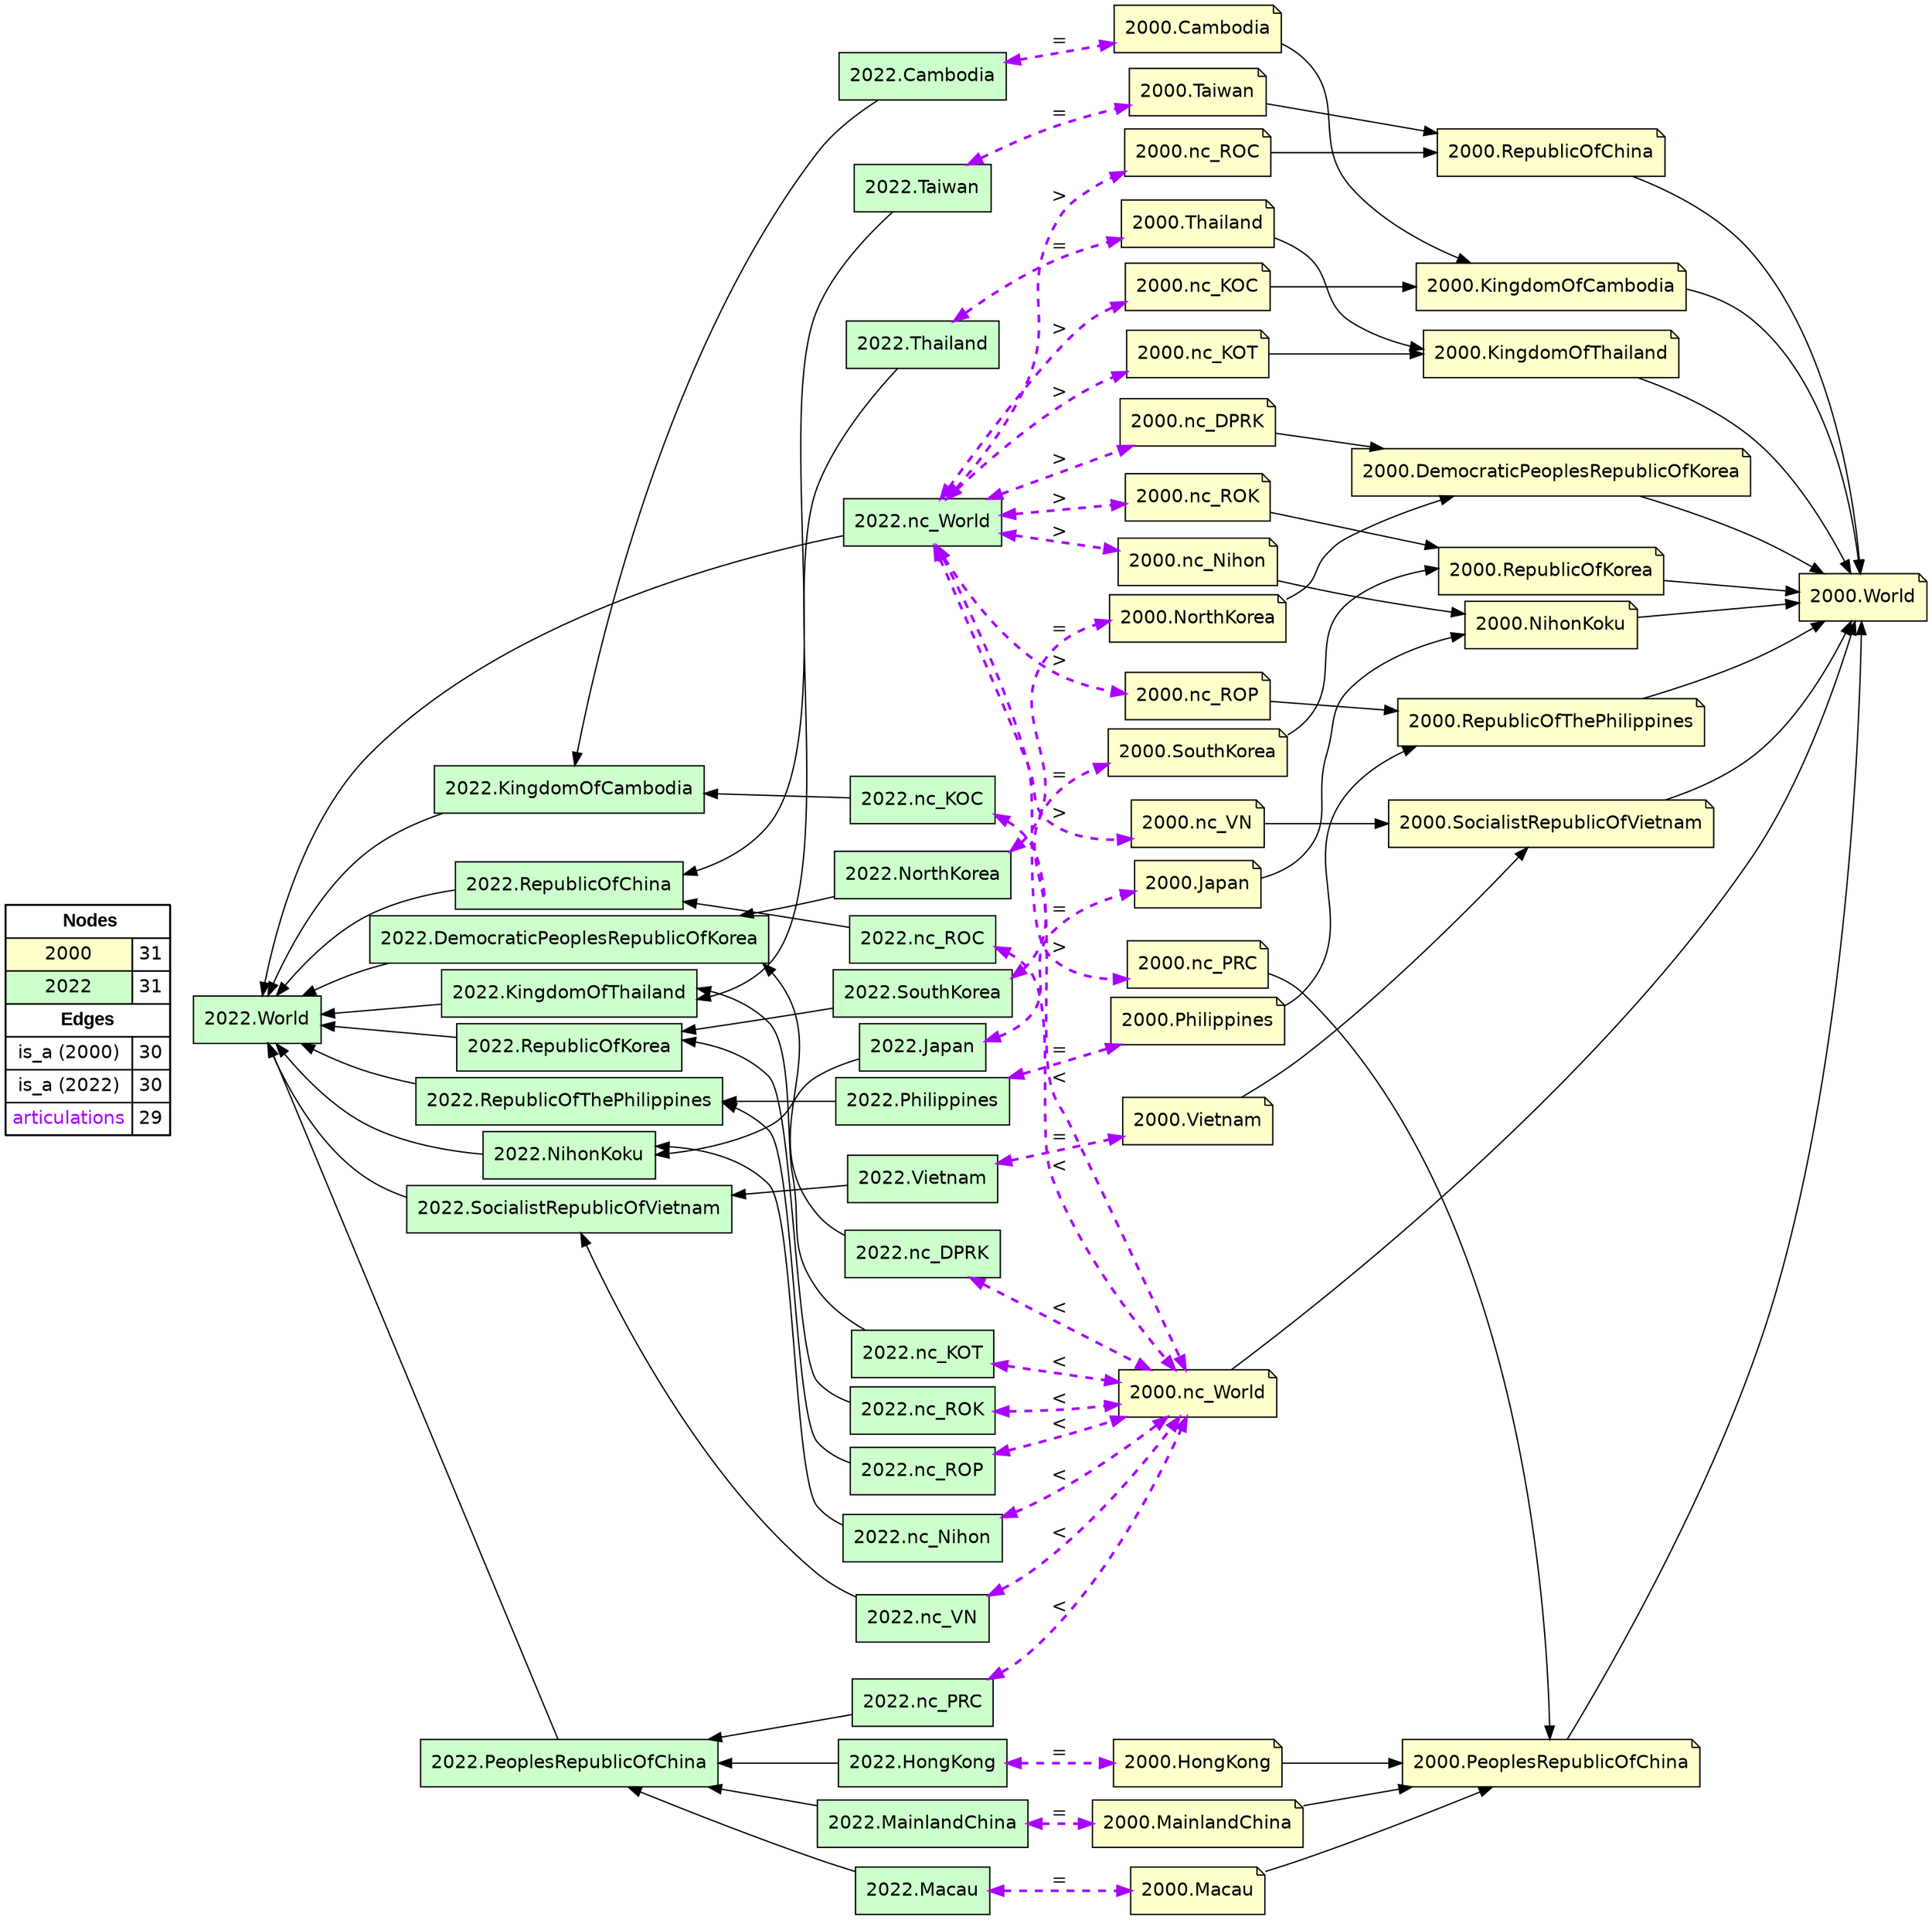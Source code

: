 digraph{
rankdir=LR
node[shape=circle style=filled fillcolor="#FFFFFF"] 
node[shape=note style=filled fillcolor="#FFFFCC" fontname="helvetica"] 
"2000.nc_VN"
"2000.World"
"2000.Cambodia"
"2000.HongKong"
"2000.KingdomOfCambodia"
"2000.RepublicOfChina"
"2000.RepublicOfThePhilippines"
"2000.DemocraticPeoplesRepublicOfKorea"
"2000.nc_Nihon"
"2000.Thailand"
"2000.Japan"
"2000.RepublicOfKorea"
"2000.nc_ROP"
"2000.nc_ROK"
"2000.nc_ROC"
"2000.SocialistRepublicOfVietnam"
"2000.nc_DPRK"
"2000.MainlandChina"
"2000.NihonKoku"
"2000.Vietnam"
"2000.nc_KOC"
"2000.Taiwan"
"2000.nc_KOT"
"2000.nc_PRC"
"2000.NorthKorea"
"2000.PeoplesRepublicOfChina"
"2000.Macau"
"2000.nc_World"
"2000.KingdomOfThailand"
"2000.SouthKorea"
"2000.Philippines"
node[shape=circle style=filled fillcolor="#FFFFFF"] 
node[shape=box style=filled fillcolor="#CCFFCC" fontname="helvetica"] 
"2022.HongKong"
"2022.Macau"
"2022.nc_VN"
"2022.Japan"
"2022.SocialistRepublicOfVietnam"
"2022.RepublicOfKorea"
"2022.DemocraticPeoplesRepublicOfKorea"
"2022.nc_ROK"
"2022.Philippines"
"2022.nc_World"
"2022.PeoplesRepublicOfChina"
"2022.MainlandChina"
"2022.RepublicOfChina"
"2022.nc_KOT"
"2022.RepublicOfThePhilippines"
"2022.Vietnam"
"2022.nc_DPRK"
"2022.NihonKoku"
"2022.Cambodia"
"2022.World"
"2022.KingdomOfThailand"
"2022.Taiwan"
"2022.nc_PRC"
"2022.Thailand"
"2022.NorthKorea"
"2022.nc_KOC"
"2022.nc_ROC"
"2022.SouthKorea"
"2022.nc_Nihon"
"2022.nc_ROP"
"2022.KingdomOfCambodia"
edge[style=solid color="#000000" constraint=true penwidth=1 dir=forward]
edge[style=solid color="#000000" constraint=true penwidth=1 dir=forward]
"2000.SouthKorea" -> "2000.RepublicOfKorea"
"2000.Japan" -> "2000.NihonKoku"
"2000.Macau" -> "2000.PeoplesRepublicOfChina"
"2000.MainlandChina" -> "2000.PeoplesRepublicOfChina"
"2000.Cambodia" -> "2000.KingdomOfCambodia"
"2000.Vietnam" -> "2000.SocialistRepublicOfVietnam"
"2000.HongKong" -> "2000.PeoplesRepublicOfChina"
"2000.RepublicOfThePhilippines" -> "2000.World"
"2000.Taiwan" -> "2000.RepublicOfChina"
"2000.Philippines" -> "2000.RepublicOfThePhilippines"
"2000.nc_VN" -> "2000.SocialistRepublicOfVietnam"
"2000.nc_ROK" -> "2000.RepublicOfKorea"
"2000.nc_KOC" -> "2000.KingdomOfCambodia"
"2000.nc_DPRK" -> "2000.DemocraticPeoplesRepublicOfKorea"
"2000.PeoplesRepublicOfChina" -> "2000.World"
"2000.nc_ROC" -> "2000.RepublicOfChina"
"2000.SocialistRepublicOfVietnam" -> "2000.World"
"2000.nc_PRC" -> "2000.PeoplesRepublicOfChina"
"2000.Thailand" -> "2000.KingdomOfThailand"
"2000.RepublicOfChina" -> "2000.World"
"2000.nc_KOT" -> "2000.KingdomOfThailand"
"2000.RepublicOfKorea" -> "2000.World"
"2000.NihonKoku" -> "2000.World"
"2000.nc_Nihon" -> "2000.NihonKoku"
"2000.nc_ROP" -> "2000.RepublicOfThePhilippines"
"2000.nc_World" -> "2000.World"
"2000.NorthKorea" -> "2000.DemocraticPeoplesRepublicOfKorea"
"2000.KingdomOfCambodia" -> "2000.World"
"2000.KingdomOfThailand" -> "2000.World"
"2000.DemocraticPeoplesRepublicOfKorea" -> "2000.World"
edge[style=solid color="#000000" constraint=true penwidth=1 dir=forward]
edge[style=solid color="#000000" constraint=true penwidth=1 dir=forward]
"2022.RepublicOfChina" -> "2022.nc_ROC" [dir=back]
"2022.DemocraticPeoplesRepublicOfKorea" -> "2022.nc_DPRK" [dir=back]
"2022.PeoplesRepublicOfChina" -> "2022.Macau" [dir=back]
"2022.SocialistRepublicOfVietnam" -> "2022.nc_VN" [dir=back]
"2022.World" -> "2022.RepublicOfKorea" [dir=back]
"2022.RepublicOfKorea" -> "2022.SouthKorea" [dir=back]
"2022.NihonKoku" -> "2022.nc_Nihon" [dir=back]
"2022.World" -> "2022.SocialistRepublicOfVietnam" [dir=back]
"2022.KingdomOfThailand" -> "2022.nc_KOT" [dir=back]
"2022.World" -> "2022.RepublicOfChina" [dir=back]
"2022.World" -> "2022.KingdomOfCambodia" [dir=back]
"2022.RepublicOfChina" -> "2022.Taiwan" [dir=back]
"2022.World" -> "2022.RepublicOfThePhilippines" [dir=back]
"2022.World" -> "2022.DemocraticPeoplesRepublicOfKorea" [dir=back]
"2022.World" -> "2022.NihonKoku" [dir=back]
"2022.KingdomOfCambodia" -> "2022.Cambodia" [dir=back]
"2022.RepublicOfKorea" -> "2022.nc_ROK" [dir=back]
"2022.RepublicOfThePhilippines" -> "2022.nc_ROP" [dir=back]
"2022.NihonKoku" -> "2022.Japan" [dir=back]
"2022.World" -> "2022.nc_World" [dir=back]
"2022.SocialistRepublicOfVietnam" -> "2022.Vietnam" [dir=back]
"2022.World" -> "2022.PeoplesRepublicOfChina" [dir=back]
"2022.PeoplesRepublicOfChina" -> "2022.HongKong" [dir=back]
"2022.PeoplesRepublicOfChina" -> "2022.MainlandChina" [dir=back]
"2022.DemocraticPeoplesRepublicOfKorea" -> "2022.NorthKorea" [dir=back]
"2022.RepublicOfThePhilippines" -> "2022.Philippines" [dir=back]
"2022.KingdomOfThailand" -> "2022.Thailand" [dir=back]
"2022.KingdomOfCambodia" -> "2022.nc_KOC" [dir=back]
"2022.World" -> "2022.KingdomOfThailand" [dir=back]
"2022.PeoplesRepublicOfChina" -> "2022.nc_PRC" [dir=back]
edge[style=solid color="#000000" constraint=true penwidth=1 dir=forward]
edge[style=dashed color="#AA00FF" constraint=true penwidth=2 dir=both]
"2022.nc_World" -> "2000.nc_KOC" [label=">"]
"2022.Japan" -> "2000.Japan" [label="="]
"2022.nc_ROP" -> "2000.nc_World" [label="<"]
"2022.MainlandChina" -> "2000.MainlandChina" [label="="]
"2022.NorthKorea" -> "2000.NorthKorea" [label="="]
"2022.Philippines" -> "2000.Philippines" [label="="]
"2022.nc_Nihon" -> "2000.nc_World" [label="<"]
"2022.nc_KOC" -> "2000.nc_World" [label="<"]
"2022.nc_World" -> "2000.nc_Nihon" [label=">"]
"2022.nc_World" -> "2000.nc_KOT" [label=">"]
"2022.Macau" -> "2000.Macau" [label="="]
"2022.Cambodia" -> "2000.Cambodia" [label="="]
"2022.nc_KOT" -> "2000.nc_World" [label="<"]
"2022.Taiwan" -> "2000.Taiwan" [label="="]
"2022.nc_World" -> "2000.nc_PRC" [label=">"]
"2022.Thailand" -> "2000.Thailand" [label="="]
"2022.nc_World" -> "2000.nc_ROC" [label=">"]
"2022.Vietnam" -> "2000.Vietnam" [label="="]
"2022.nc_World" -> "2000.nc_ROK" [label=">"]
"2022.nc_ROC" -> "2000.nc_World" [label="<"]
"2022.nc_World" -> "2000.nc_ROP" [label=">"]
"2022.nc_ROK" -> "2000.nc_World" [label="<"]
"2022.nc_World" -> "2000.nc_DPRK" [label=">"]
"2022.SouthKorea" -> "2000.SouthKorea" [label="="]
"2022.nc_World" -> "2000.nc_VN" [label=">"]
"2022.nc_VN" -> "2000.nc_World" [label="<"]
"2022.nc_DPRK" -> "2000.nc_World" [label="<"]
"2022.HongKong" -> "2000.HongKong" [label="="]
"2022.nc_PRC" -> "2000.nc_World" [label="<"]
node[shape=box] 
{rank=source Legend [fillcolor= white margin=0 label=< 
 <TABLE BORDER="0" CELLBORDER="1" CELLSPACING="0" CELLPADDING="4"> 
<TR> <TD COLSPAN="2"><font face="Arial Black"> Nodes</font></TD> </TR> 
<TR> 
 <TD bgcolor="#FFFFCC" fontname="helvetica">2000</TD> 
 <TD>31</TD> 
 </TR> 
<TR> 
 <TD bgcolor="#CCFFCC" fontname="helvetica">2022</TD> 
 <TD>31</TD> 
 </TR> 
<TR> <TD COLSPAN="2"><font face = "Arial Black"> Edges </font></TD> </TR> 
<TR> 
 <TD><font color ="#000000">is_a (2000)</font></TD><TD>30</TD>
</TR>
<TR> 
 <TD><font color ="#000000">is_a (2022)</font></TD><TD>30</TD>
</TR>
<TR> 
 <TD><font color ="#AA00FF">articulations</font></TD><TD>29</TD>
</TR>
</TABLE> 
 >] } 
}